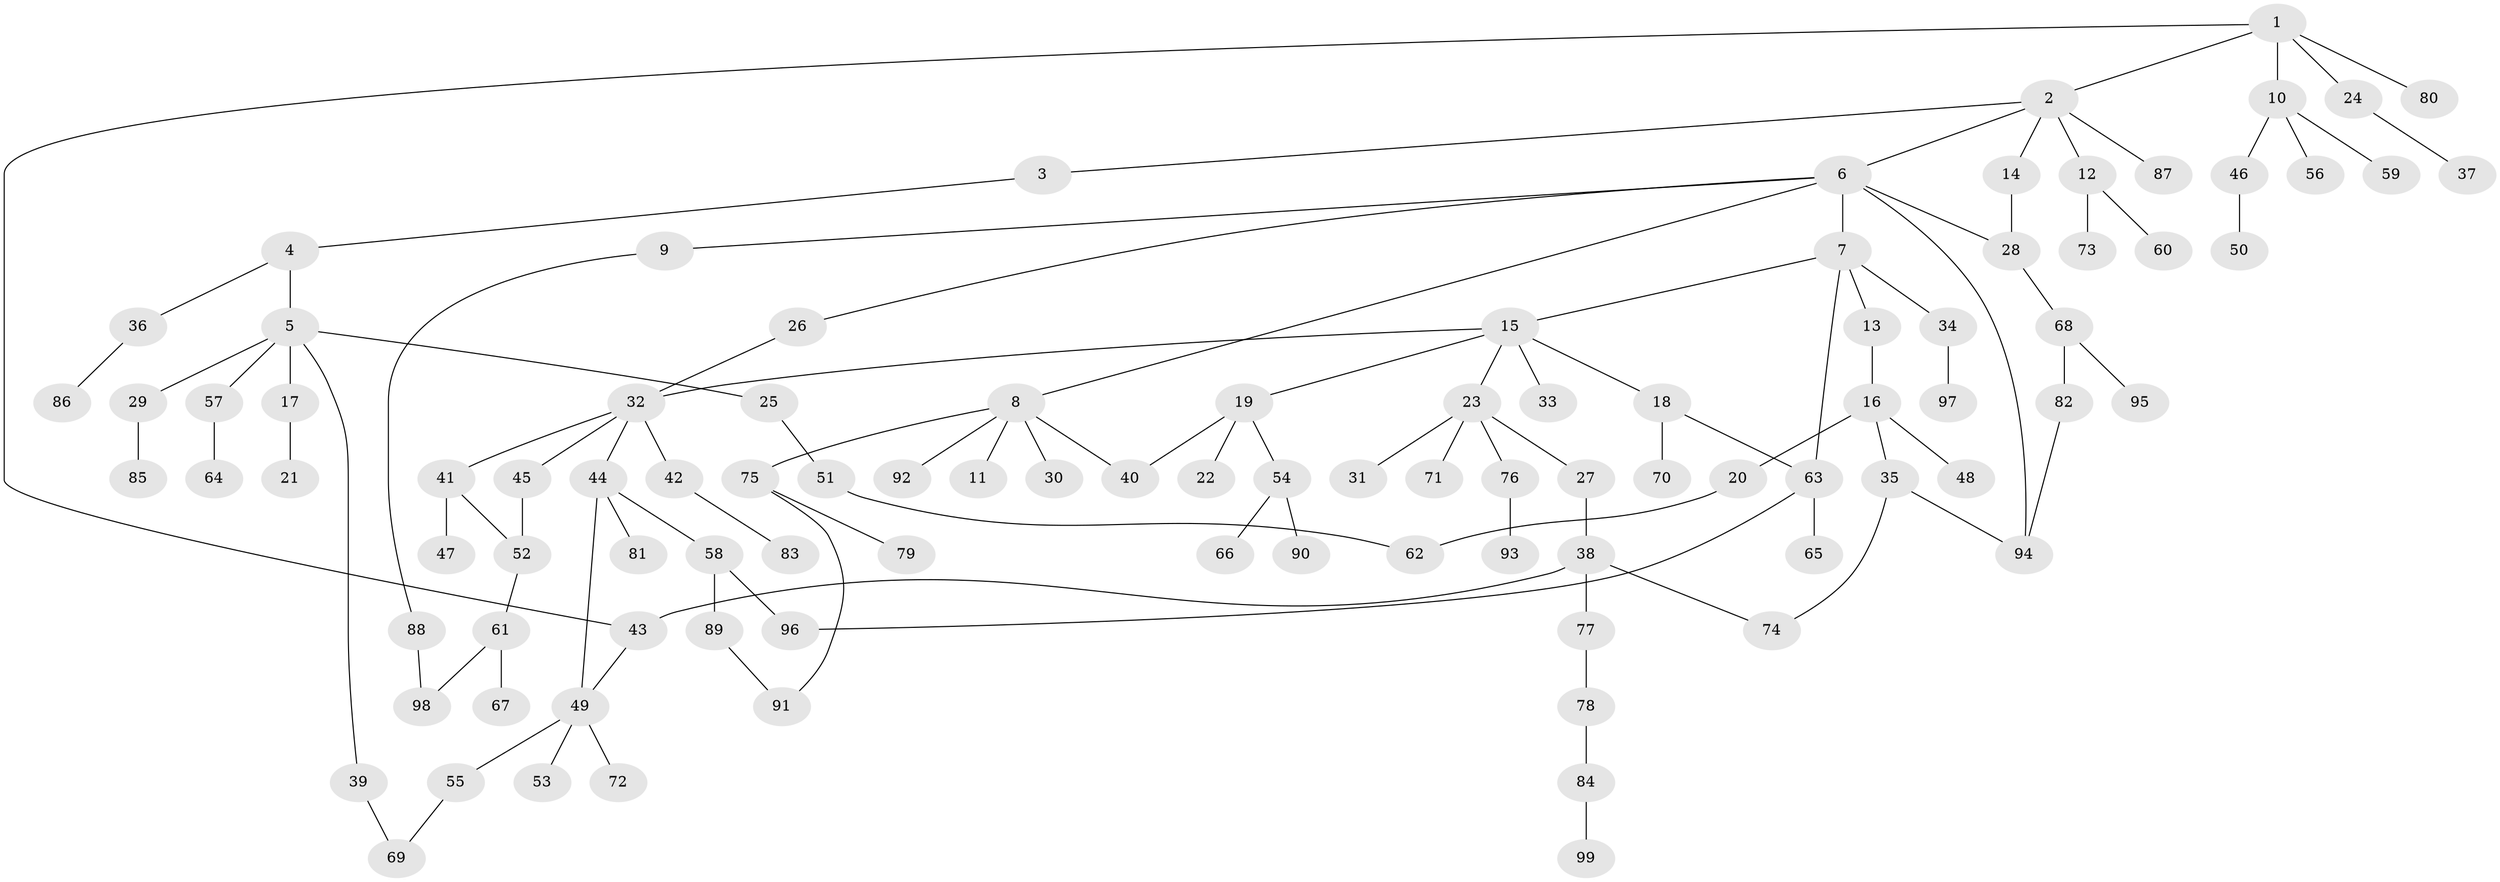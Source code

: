 // coarse degree distribution, {9: 0.029411764705882353, 3: 0.19117647058823528, 6: 0.029411764705882353, 11: 0.014705882352941176, 5: 0.014705882352941176, 2: 0.2647058823529412, 1: 0.39705882352941174, 4: 0.058823529411764705}
// Generated by graph-tools (version 1.1) at 2025/23/03/03/25 07:23:34]
// undirected, 99 vertices, 113 edges
graph export_dot {
graph [start="1"]
  node [color=gray90,style=filled];
  1;
  2;
  3;
  4;
  5;
  6;
  7;
  8;
  9;
  10;
  11;
  12;
  13;
  14;
  15;
  16;
  17;
  18;
  19;
  20;
  21;
  22;
  23;
  24;
  25;
  26;
  27;
  28;
  29;
  30;
  31;
  32;
  33;
  34;
  35;
  36;
  37;
  38;
  39;
  40;
  41;
  42;
  43;
  44;
  45;
  46;
  47;
  48;
  49;
  50;
  51;
  52;
  53;
  54;
  55;
  56;
  57;
  58;
  59;
  60;
  61;
  62;
  63;
  64;
  65;
  66;
  67;
  68;
  69;
  70;
  71;
  72;
  73;
  74;
  75;
  76;
  77;
  78;
  79;
  80;
  81;
  82;
  83;
  84;
  85;
  86;
  87;
  88;
  89;
  90;
  91;
  92;
  93;
  94;
  95;
  96;
  97;
  98;
  99;
  1 -- 2;
  1 -- 10;
  1 -- 24;
  1 -- 80;
  1 -- 43;
  2 -- 3;
  2 -- 6;
  2 -- 12;
  2 -- 14;
  2 -- 87;
  3 -- 4;
  4 -- 5;
  4 -- 36;
  5 -- 17;
  5 -- 25;
  5 -- 29;
  5 -- 39;
  5 -- 57;
  6 -- 7;
  6 -- 8;
  6 -- 9;
  6 -- 26;
  6 -- 28;
  6 -- 94;
  7 -- 13;
  7 -- 15;
  7 -- 34;
  7 -- 63;
  8 -- 11;
  8 -- 30;
  8 -- 40;
  8 -- 75;
  8 -- 92;
  9 -- 88;
  10 -- 46;
  10 -- 56;
  10 -- 59;
  12 -- 60;
  12 -- 73;
  13 -- 16;
  14 -- 28;
  15 -- 18;
  15 -- 19;
  15 -- 23;
  15 -- 33;
  15 -- 32;
  16 -- 20;
  16 -- 35;
  16 -- 48;
  17 -- 21;
  18 -- 70;
  18 -- 63;
  19 -- 22;
  19 -- 54;
  19 -- 40;
  20 -- 62;
  23 -- 27;
  23 -- 31;
  23 -- 71;
  23 -- 76;
  24 -- 37;
  25 -- 51;
  26 -- 32;
  27 -- 38;
  28 -- 68;
  29 -- 85;
  32 -- 41;
  32 -- 42;
  32 -- 44;
  32 -- 45;
  34 -- 97;
  35 -- 74;
  35 -- 94;
  36 -- 86;
  38 -- 43;
  38 -- 77;
  38 -- 74;
  39 -- 69;
  41 -- 47;
  41 -- 52;
  42 -- 83;
  43 -- 49;
  44 -- 58;
  44 -- 81;
  44 -- 49;
  45 -- 52;
  46 -- 50;
  49 -- 53;
  49 -- 55;
  49 -- 72;
  51 -- 62;
  52 -- 61;
  54 -- 66;
  54 -- 90;
  55 -- 69;
  57 -- 64;
  58 -- 89;
  58 -- 96;
  61 -- 67;
  61 -- 98;
  63 -- 65;
  63 -- 96;
  68 -- 82;
  68 -- 95;
  75 -- 79;
  75 -- 91;
  76 -- 93;
  77 -- 78;
  78 -- 84;
  82 -- 94;
  84 -- 99;
  88 -- 98;
  89 -- 91;
}
